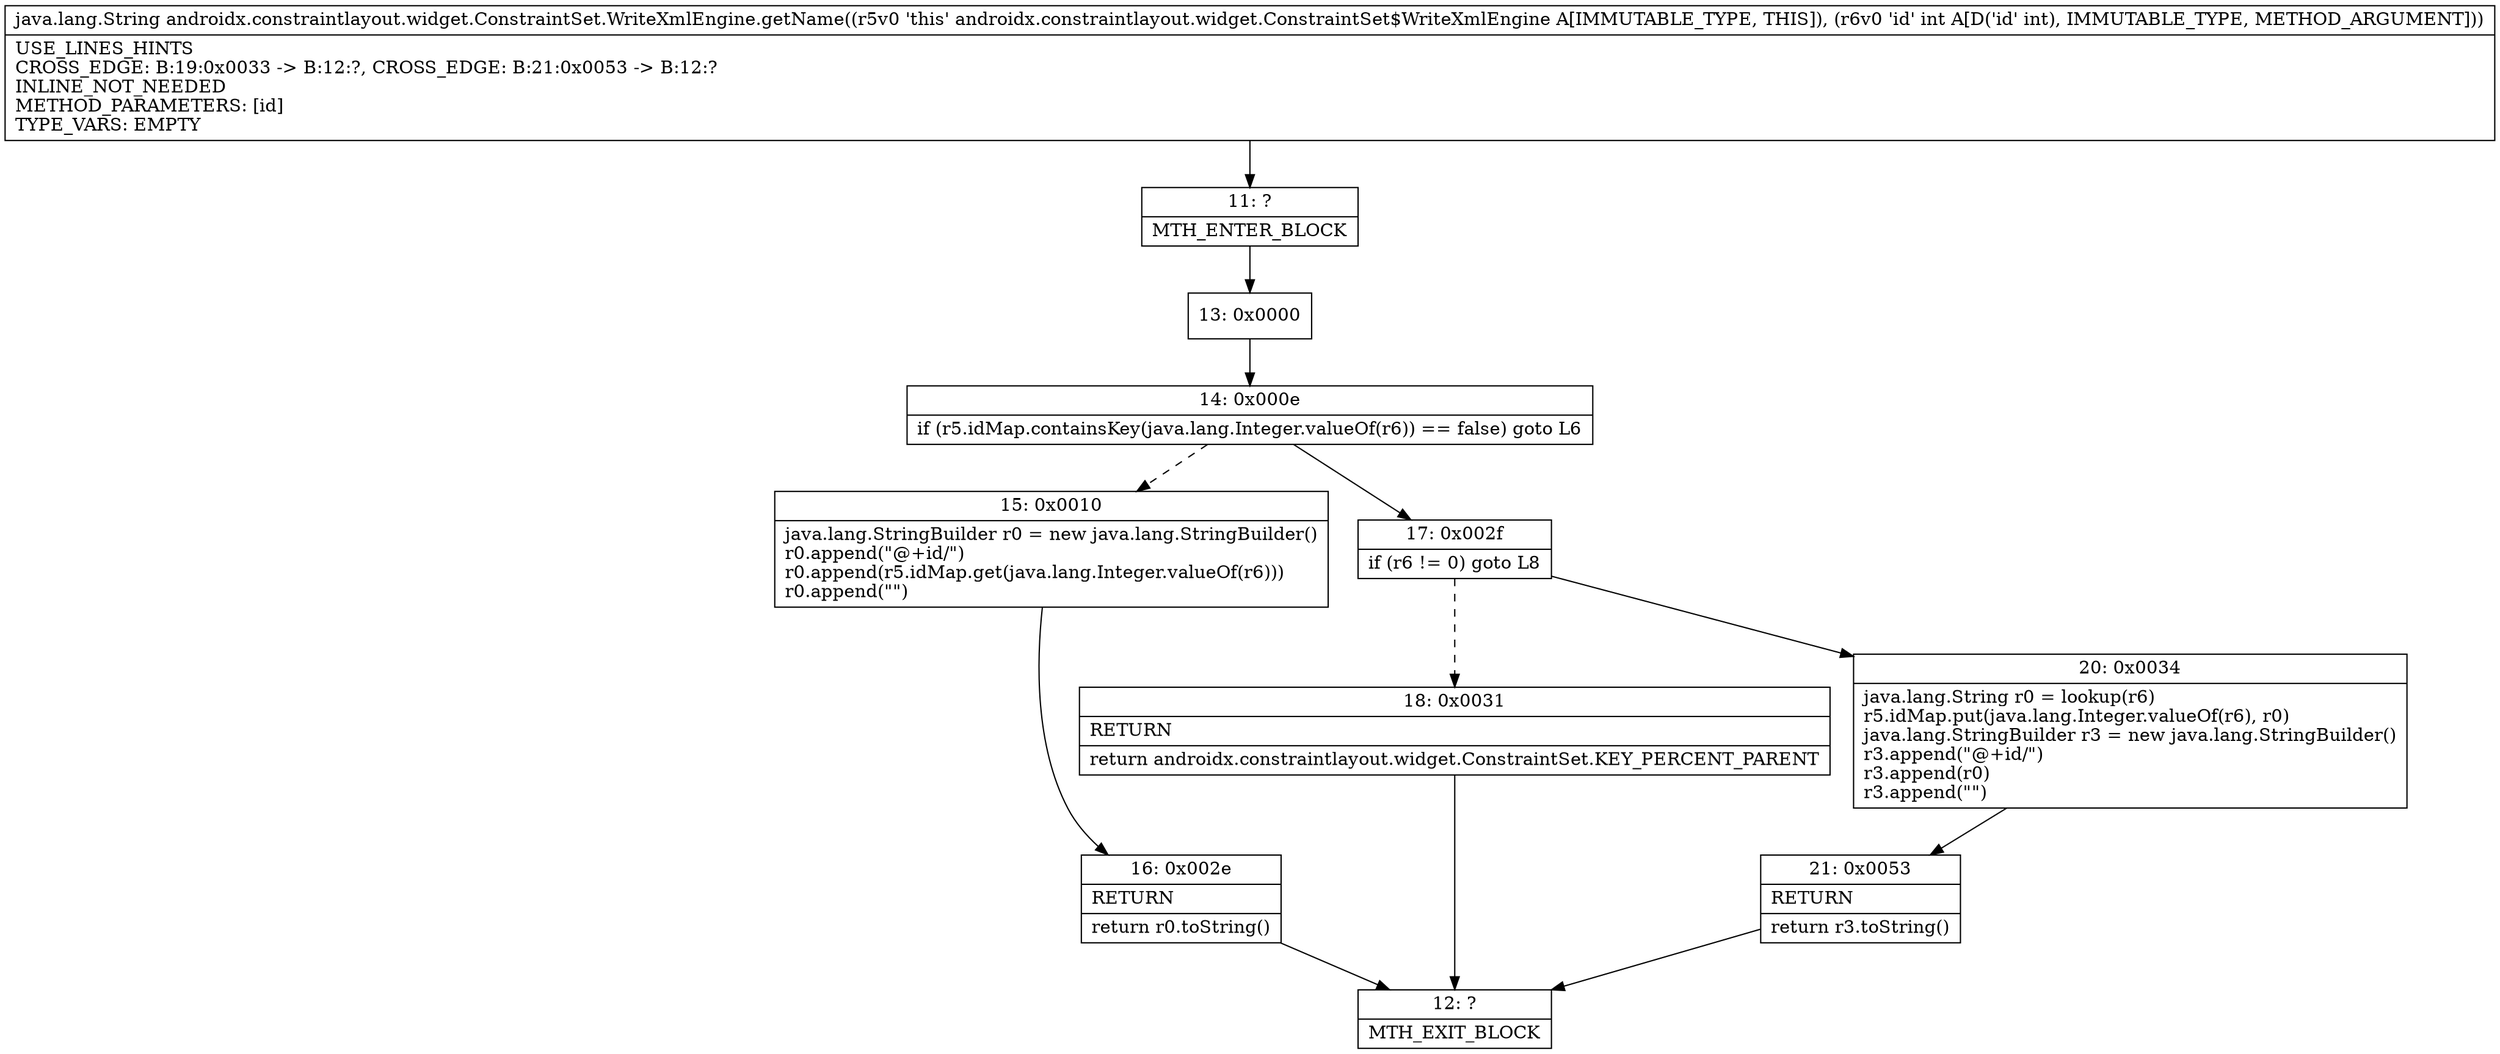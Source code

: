 digraph "CFG forandroidx.constraintlayout.widget.ConstraintSet.WriteXmlEngine.getName(I)Ljava\/lang\/String;" {
Node_11 [shape=record,label="{11\:\ ?|MTH_ENTER_BLOCK\l}"];
Node_13 [shape=record,label="{13\:\ 0x0000}"];
Node_14 [shape=record,label="{14\:\ 0x000e|if (r5.idMap.containsKey(java.lang.Integer.valueOf(r6)) == false) goto L6\l}"];
Node_15 [shape=record,label="{15\:\ 0x0010|java.lang.StringBuilder r0 = new java.lang.StringBuilder()\lr0.append(\"@+id\/\")\lr0.append(r5.idMap.get(java.lang.Integer.valueOf(r6)))\lr0.append(\"\")\l}"];
Node_16 [shape=record,label="{16\:\ 0x002e|RETURN\l|return r0.toString()\l}"];
Node_12 [shape=record,label="{12\:\ ?|MTH_EXIT_BLOCK\l}"];
Node_17 [shape=record,label="{17\:\ 0x002f|if (r6 != 0) goto L8\l}"];
Node_18 [shape=record,label="{18\:\ 0x0031|RETURN\l|return androidx.constraintlayout.widget.ConstraintSet.KEY_PERCENT_PARENT\l}"];
Node_20 [shape=record,label="{20\:\ 0x0034|java.lang.String r0 = lookup(r6)\lr5.idMap.put(java.lang.Integer.valueOf(r6), r0)\ljava.lang.StringBuilder r3 = new java.lang.StringBuilder()\lr3.append(\"@+id\/\")\lr3.append(r0)\lr3.append(\"\")\l}"];
Node_21 [shape=record,label="{21\:\ 0x0053|RETURN\l|return r3.toString()\l}"];
MethodNode[shape=record,label="{java.lang.String androidx.constraintlayout.widget.ConstraintSet.WriteXmlEngine.getName((r5v0 'this' androidx.constraintlayout.widget.ConstraintSet$WriteXmlEngine A[IMMUTABLE_TYPE, THIS]), (r6v0 'id' int A[D('id' int), IMMUTABLE_TYPE, METHOD_ARGUMENT]))  | USE_LINES_HINTS\lCROSS_EDGE: B:19:0x0033 \-\> B:12:?, CROSS_EDGE: B:21:0x0053 \-\> B:12:?\lINLINE_NOT_NEEDED\lMETHOD_PARAMETERS: [id]\lTYPE_VARS: EMPTY\l}"];
MethodNode -> Node_11;Node_11 -> Node_13;
Node_13 -> Node_14;
Node_14 -> Node_15[style=dashed];
Node_14 -> Node_17;
Node_15 -> Node_16;
Node_16 -> Node_12;
Node_17 -> Node_18[style=dashed];
Node_17 -> Node_20;
Node_18 -> Node_12;
Node_20 -> Node_21;
Node_21 -> Node_12;
}

